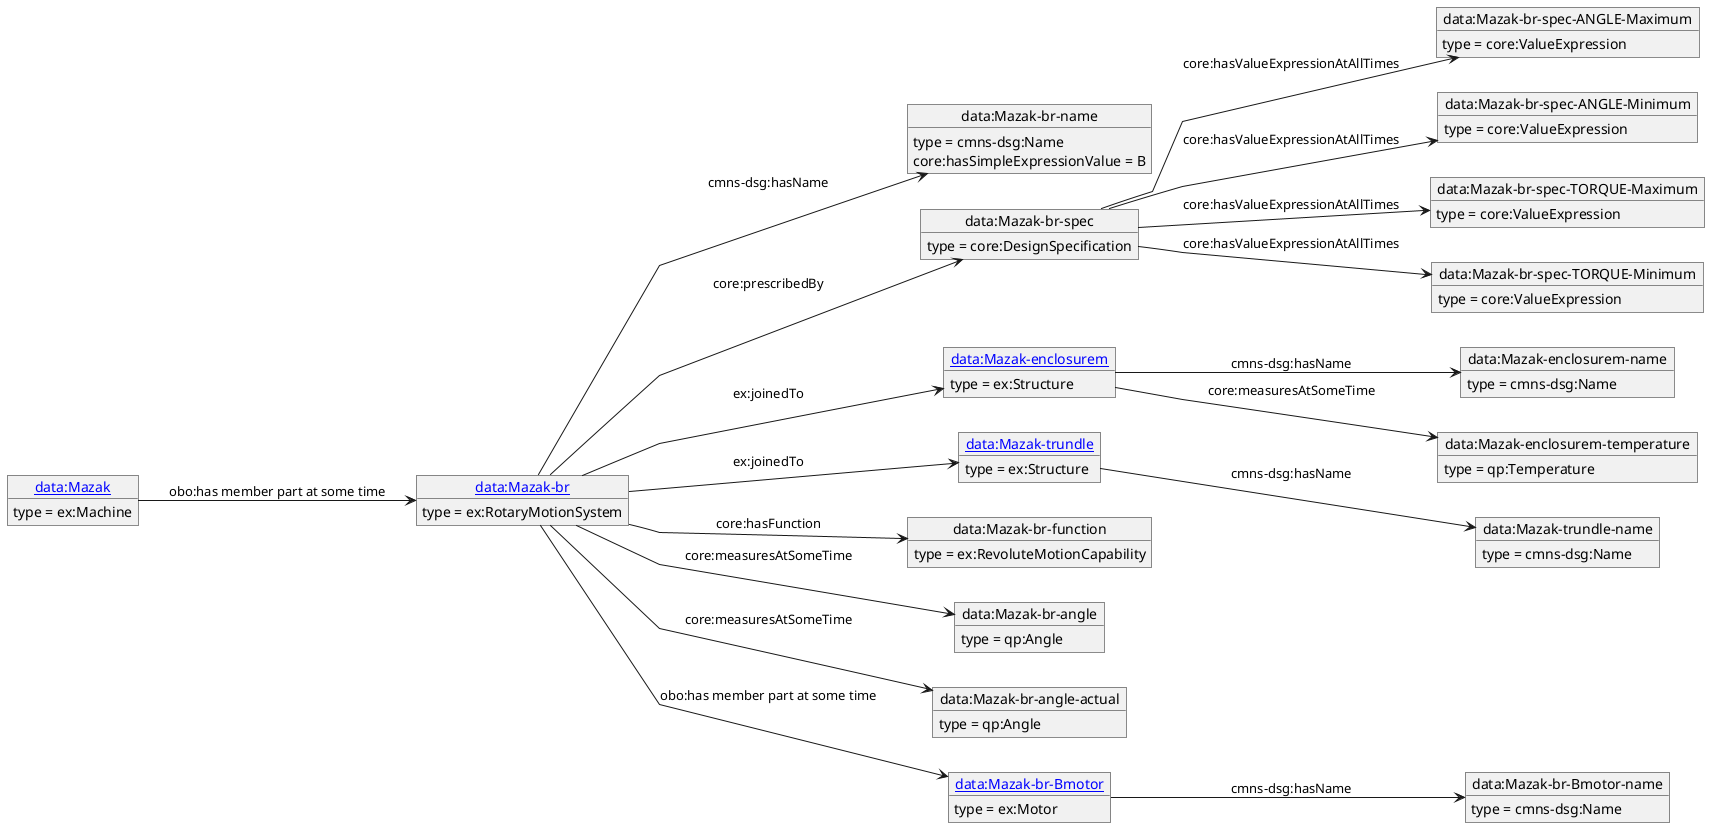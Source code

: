 @startuml
skinparam linetype polyline
left to right direction
object "[[./Mazak-br.html data:Mazak-br]]" as o1 {
 type = ex:RotaryMotionSystem
 }
object "data:Mazak-br-name" as o2 {
 type = cmns-dsg:Name
 }
object "data:Mazak-br-spec" as o3 {
 type = core:DesignSpecification
 }
object "data:Mazak-br-spec-ANGLE-Maximum" as o4 {
 type = core:ValueExpression
 }
object "data:Mazak-br-spec-ANGLE-Minimum" as o5 {
 type = core:ValueExpression
 }
object "data:Mazak-br-spec-TORQUE-Maximum" as o6 {
 type = core:ValueExpression
 }
object "data:Mazak-br-spec-TORQUE-Minimum" as o7 {
 type = core:ValueExpression
 }
object "[[./Mazak-enclosurem.html data:Mazak-enclosurem]]" as o8 {
 type = ex:Structure
 }
object "data:Mazak-enclosurem-name" as o9 {
 type = cmns-dsg:Name
 }
object "data:Mazak-enclosurem-temperature" as o10 {
 type = qp:Temperature
 }
object "[[./Mazak-trundle.html data:Mazak-trundle]]" as o11 {
 type = ex:Structure
 }
object "data:Mazak-trundle-name" as o12 {
 type = cmns-dsg:Name
 }
object "data:Mazak-br-function" as o13 {
 type = ex:RevoluteMotionCapability
 }
object "data:Mazak-br-angle" as o14 {
 type = qp:Angle
 }
object "data:Mazak-br-angle-actual" as o15 {
 type = qp:Angle
 }
object "[[./Mazak-br-Bmotor.html data:Mazak-br-Bmotor]]" as o16 {
 type = ex:Motor
 }
object "data:Mazak-br-Bmotor-name" as o17 {
 type = cmns-dsg:Name
 }
object "[[./Mazak.html data:Mazak]]" as o18 {
 type = ex:Machine
 }
o1 --> o2 : cmns-dsg:hasName
o2 : core:hasSimpleExpressionValue = B
o1 --> o3 : core:prescribedBy
o3 --> o4 : core:hasValueExpressionAtAllTimes
o3 --> o5 : core:hasValueExpressionAtAllTimes
o3 --> o6 : core:hasValueExpressionAtAllTimes
o3 --> o7 : core:hasValueExpressionAtAllTimes
o1 --> o8 : ex:joinedTo
o8 --> o9 : cmns-dsg:hasName
o8 --> o10 : core:measuresAtSomeTime
o1 --> o11 : ex:joinedTo
o11 --> o12 : cmns-dsg:hasName
o1 --> o13 : core:hasFunction
o1 --> o14 : core:measuresAtSomeTime
o1 --> o15 : core:measuresAtSomeTime
o1 --> o16 : obo:has member part at some time
o16 --> o17 : cmns-dsg:hasName
o18 --> o1 : obo:has member part at some time
@enduml
